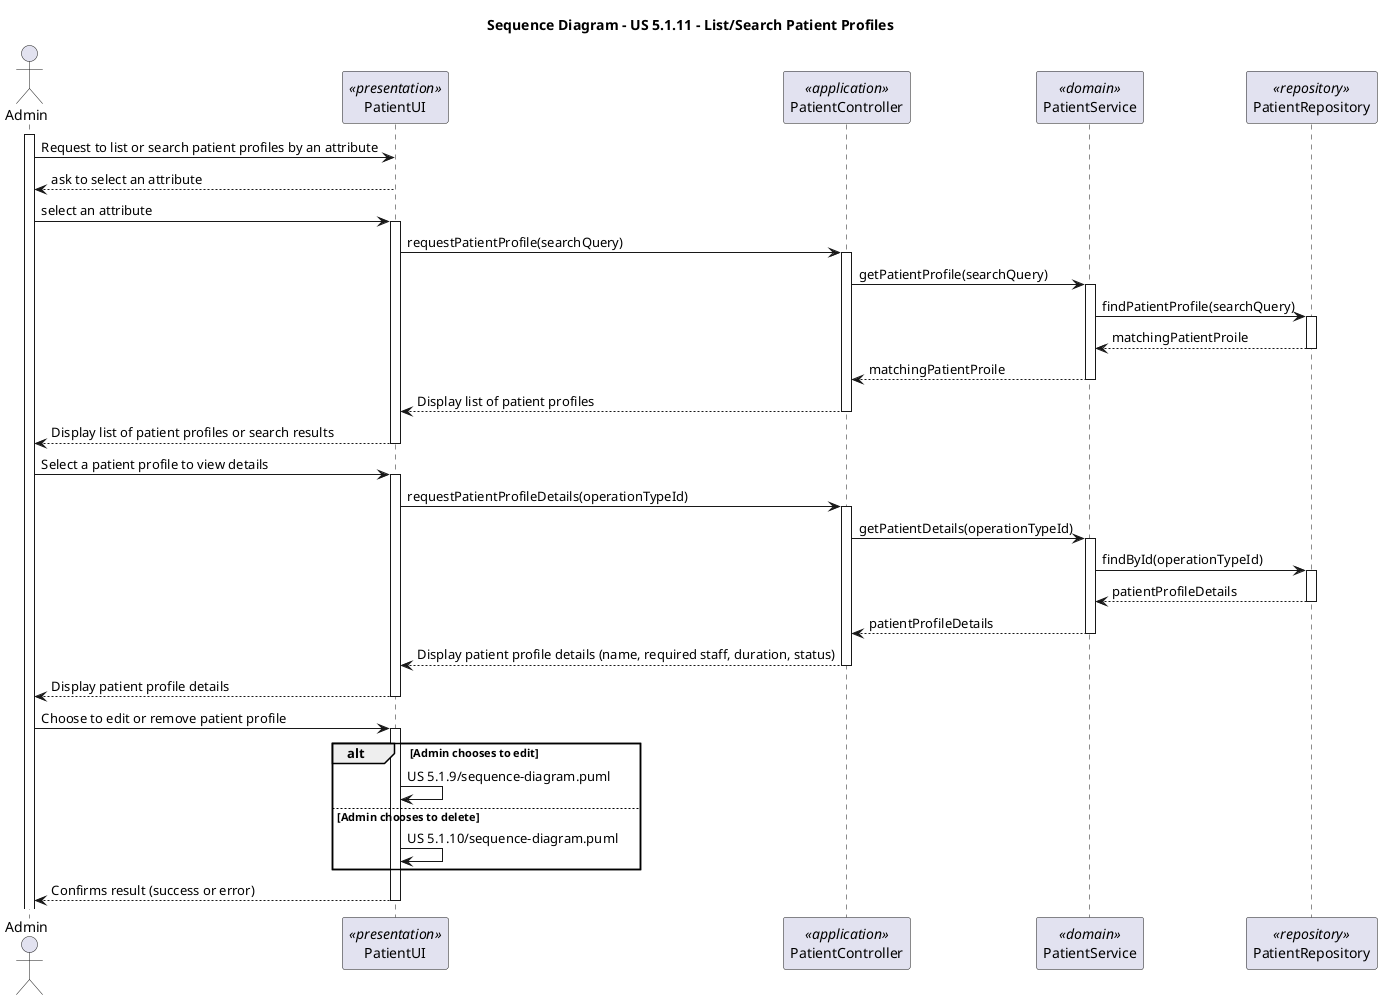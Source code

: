 @startuml sd
title Sequence Diagram - US 5.1.11 - List/Search Patient Profiles

actor "Admin" as admin
participant "PatientUI" as ui <<presentation>>
participant "PatientController" as con <<application>>
participant "PatientService" as service <<domain>>
participant "PatientRepository" as repo <<repository>>

activate admin
admin -> ui: Request to list or search patient profiles by an attribute
ui --> admin : ask to select an attribute
admin -> ui : select an attribute 

activate ui
ui -> con: requestPatientProfile(searchQuery)
activate con

con -> service: getPatientProfile(searchQuery)
activate service

service -> repo: findPatientProfile(searchQuery)
activate repo
repo --> service: matchingPatientProile
deactivate repo

service --> con: matchingPatientProile
deactivate service

con --> ui: Display list of patient profiles
deactivate con

ui --> admin: Display list of patient profiles or search results
deactivate ui

admin -> ui: Select a patient profile to view details
activate ui
ui -> con: requestPatientProfileDetails(operationTypeId)
activate con

con -> service: getPatientDetails(operationTypeId)
activate service
service -> repo: findById(operationTypeId)
activate repo
repo --> service: patientProfileDetails
deactivate repo

service --> con: patientProfileDetails
deactivate service

con --> ui: Display patient profile details (name, required staff, duration, status)
deactivate con

ui --> admin: Display patient profile details
deactivate ui

admin -> ui: Choose to edit or remove patient profile
activate ui
alt Admin chooses to edit
ui -> ui: US 5.1.9/sequence-diagram.puml
else Admin chooses to delete 
ui -> ui: US 5.1.10/sequence-diagram.puml
deactivate con
end 
ui --> admin: Confirms result (success or error)
deactivate ui

@enduml
